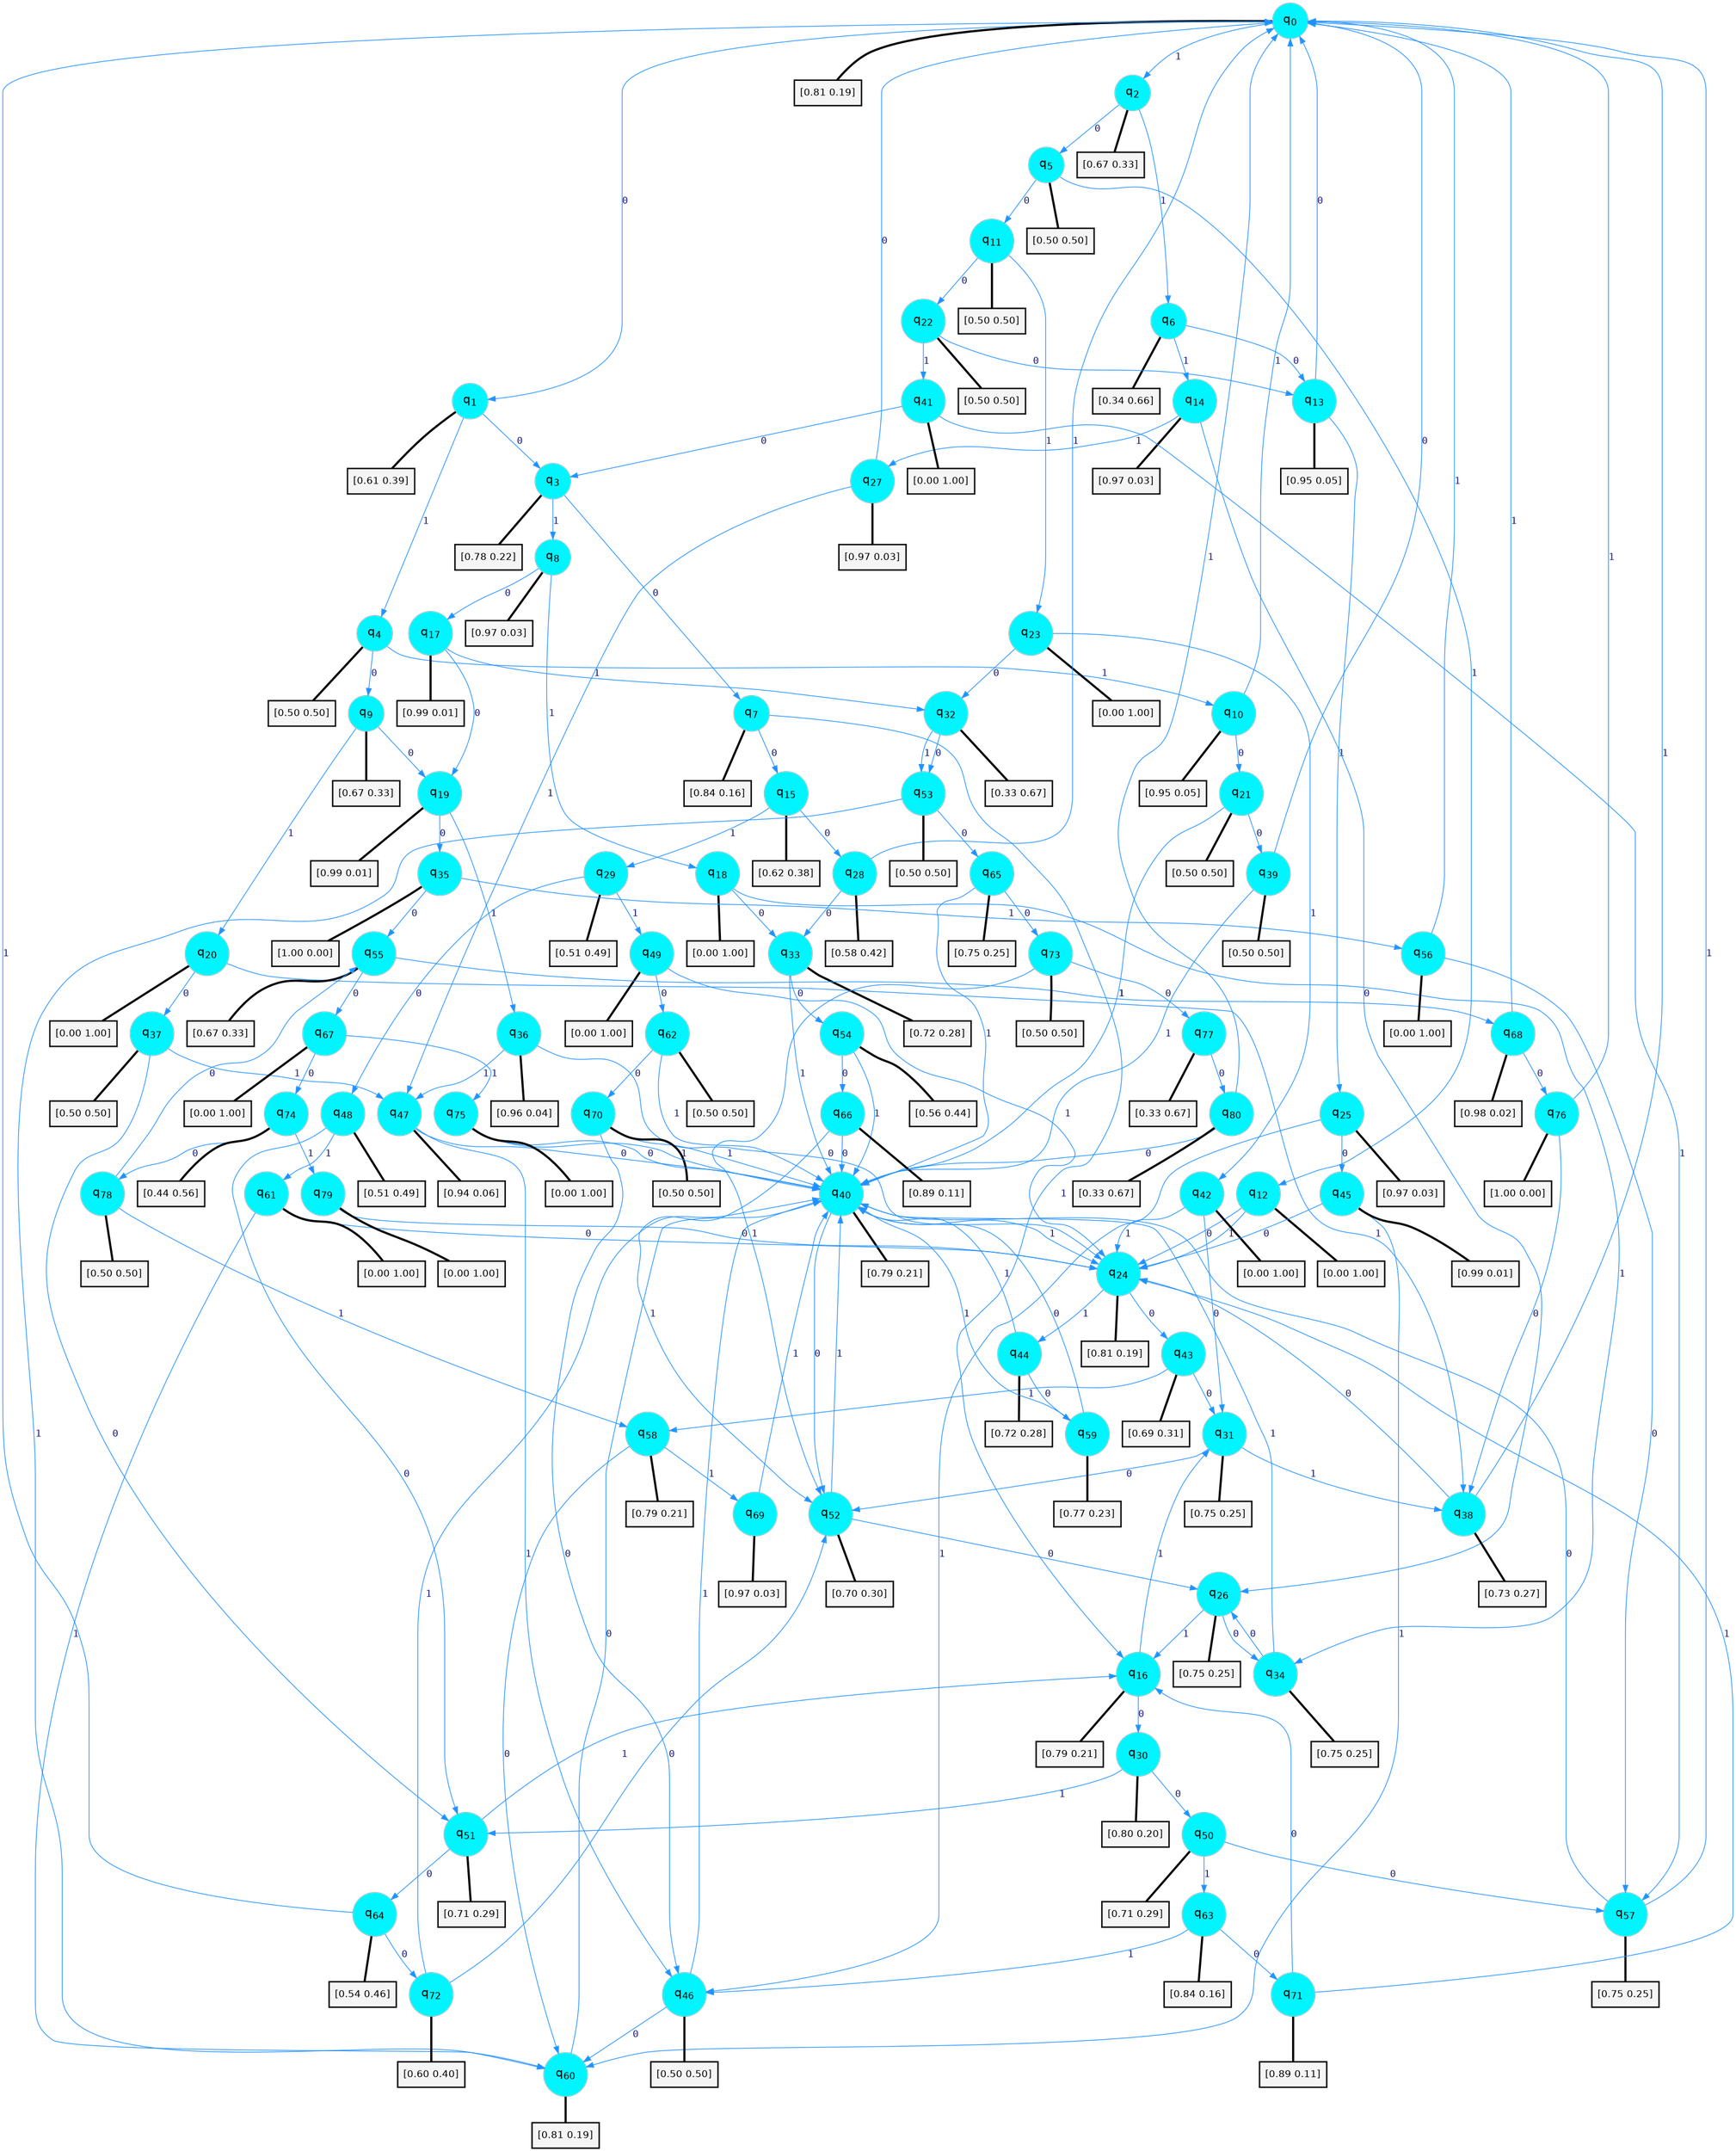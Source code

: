 digraph G {
graph [
bgcolor=transparent, dpi=300, rankdir=TD, size="40,25"];
node [
color=gray, fillcolor=turquoise1, fontcolor=black, fontname=Helvetica, fontsize=16, fontweight=bold, shape=circle, style=filled];
edge [
arrowsize=1, color=dodgerblue1, fontcolor=midnightblue, fontname=courier, fontweight=bold, penwidth=1, style=solid, weight=20];
0[label=<q<SUB>0</SUB>>];
1[label=<q<SUB>1</SUB>>];
2[label=<q<SUB>2</SUB>>];
3[label=<q<SUB>3</SUB>>];
4[label=<q<SUB>4</SUB>>];
5[label=<q<SUB>5</SUB>>];
6[label=<q<SUB>6</SUB>>];
7[label=<q<SUB>7</SUB>>];
8[label=<q<SUB>8</SUB>>];
9[label=<q<SUB>9</SUB>>];
10[label=<q<SUB>10</SUB>>];
11[label=<q<SUB>11</SUB>>];
12[label=<q<SUB>12</SUB>>];
13[label=<q<SUB>13</SUB>>];
14[label=<q<SUB>14</SUB>>];
15[label=<q<SUB>15</SUB>>];
16[label=<q<SUB>16</SUB>>];
17[label=<q<SUB>17</SUB>>];
18[label=<q<SUB>18</SUB>>];
19[label=<q<SUB>19</SUB>>];
20[label=<q<SUB>20</SUB>>];
21[label=<q<SUB>21</SUB>>];
22[label=<q<SUB>22</SUB>>];
23[label=<q<SUB>23</SUB>>];
24[label=<q<SUB>24</SUB>>];
25[label=<q<SUB>25</SUB>>];
26[label=<q<SUB>26</SUB>>];
27[label=<q<SUB>27</SUB>>];
28[label=<q<SUB>28</SUB>>];
29[label=<q<SUB>29</SUB>>];
30[label=<q<SUB>30</SUB>>];
31[label=<q<SUB>31</SUB>>];
32[label=<q<SUB>32</SUB>>];
33[label=<q<SUB>33</SUB>>];
34[label=<q<SUB>34</SUB>>];
35[label=<q<SUB>35</SUB>>];
36[label=<q<SUB>36</SUB>>];
37[label=<q<SUB>37</SUB>>];
38[label=<q<SUB>38</SUB>>];
39[label=<q<SUB>39</SUB>>];
40[label=<q<SUB>40</SUB>>];
41[label=<q<SUB>41</SUB>>];
42[label=<q<SUB>42</SUB>>];
43[label=<q<SUB>43</SUB>>];
44[label=<q<SUB>44</SUB>>];
45[label=<q<SUB>45</SUB>>];
46[label=<q<SUB>46</SUB>>];
47[label=<q<SUB>47</SUB>>];
48[label=<q<SUB>48</SUB>>];
49[label=<q<SUB>49</SUB>>];
50[label=<q<SUB>50</SUB>>];
51[label=<q<SUB>51</SUB>>];
52[label=<q<SUB>52</SUB>>];
53[label=<q<SUB>53</SUB>>];
54[label=<q<SUB>54</SUB>>];
55[label=<q<SUB>55</SUB>>];
56[label=<q<SUB>56</SUB>>];
57[label=<q<SUB>57</SUB>>];
58[label=<q<SUB>58</SUB>>];
59[label=<q<SUB>59</SUB>>];
60[label=<q<SUB>60</SUB>>];
61[label=<q<SUB>61</SUB>>];
62[label=<q<SUB>62</SUB>>];
63[label=<q<SUB>63</SUB>>];
64[label=<q<SUB>64</SUB>>];
65[label=<q<SUB>65</SUB>>];
66[label=<q<SUB>66</SUB>>];
67[label=<q<SUB>67</SUB>>];
68[label=<q<SUB>68</SUB>>];
69[label=<q<SUB>69</SUB>>];
70[label=<q<SUB>70</SUB>>];
71[label=<q<SUB>71</SUB>>];
72[label=<q<SUB>72</SUB>>];
73[label=<q<SUB>73</SUB>>];
74[label=<q<SUB>74</SUB>>];
75[label=<q<SUB>75</SUB>>];
76[label=<q<SUB>76</SUB>>];
77[label=<q<SUB>77</SUB>>];
78[label=<q<SUB>78</SUB>>];
79[label=<q<SUB>79</SUB>>];
80[label=<q<SUB>80</SUB>>];
81[label="[0.81 0.19]", shape=box,fontcolor=black, fontname=Helvetica, fontsize=14, penwidth=2, fillcolor=whitesmoke,color=black];
82[label="[0.61 0.39]", shape=box,fontcolor=black, fontname=Helvetica, fontsize=14, penwidth=2, fillcolor=whitesmoke,color=black];
83[label="[0.67 0.33]", shape=box,fontcolor=black, fontname=Helvetica, fontsize=14, penwidth=2, fillcolor=whitesmoke,color=black];
84[label="[0.78 0.22]", shape=box,fontcolor=black, fontname=Helvetica, fontsize=14, penwidth=2, fillcolor=whitesmoke,color=black];
85[label="[0.50 0.50]", shape=box,fontcolor=black, fontname=Helvetica, fontsize=14, penwidth=2, fillcolor=whitesmoke,color=black];
86[label="[0.50 0.50]", shape=box,fontcolor=black, fontname=Helvetica, fontsize=14, penwidth=2, fillcolor=whitesmoke,color=black];
87[label="[0.34 0.66]", shape=box,fontcolor=black, fontname=Helvetica, fontsize=14, penwidth=2, fillcolor=whitesmoke,color=black];
88[label="[0.84 0.16]", shape=box,fontcolor=black, fontname=Helvetica, fontsize=14, penwidth=2, fillcolor=whitesmoke,color=black];
89[label="[0.97 0.03]", shape=box,fontcolor=black, fontname=Helvetica, fontsize=14, penwidth=2, fillcolor=whitesmoke,color=black];
90[label="[0.67 0.33]", shape=box,fontcolor=black, fontname=Helvetica, fontsize=14, penwidth=2, fillcolor=whitesmoke,color=black];
91[label="[0.95 0.05]", shape=box,fontcolor=black, fontname=Helvetica, fontsize=14, penwidth=2, fillcolor=whitesmoke,color=black];
92[label="[0.50 0.50]", shape=box,fontcolor=black, fontname=Helvetica, fontsize=14, penwidth=2, fillcolor=whitesmoke,color=black];
93[label="[0.00 1.00]", shape=box,fontcolor=black, fontname=Helvetica, fontsize=14, penwidth=2, fillcolor=whitesmoke,color=black];
94[label="[0.95 0.05]", shape=box,fontcolor=black, fontname=Helvetica, fontsize=14, penwidth=2, fillcolor=whitesmoke,color=black];
95[label="[0.97 0.03]", shape=box,fontcolor=black, fontname=Helvetica, fontsize=14, penwidth=2, fillcolor=whitesmoke,color=black];
96[label="[0.62 0.38]", shape=box,fontcolor=black, fontname=Helvetica, fontsize=14, penwidth=2, fillcolor=whitesmoke,color=black];
97[label="[0.79 0.21]", shape=box,fontcolor=black, fontname=Helvetica, fontsize=14, penwidth=2, fillcolor=whitesmoke,color=black];
98[label="[0.99 0.01]", shape=box,fontcolor=black, fontname=Helvetica, fontsize=14, penwidth=2, fillcolor=whitesmoke,color=black];
99[label="[0.00 1.00]", shape=box,fontcolor=black, fontname=Helvetica, fontsize=14, penwidth=2, fillcolor=whitesmoke,color=black];
100[label="[0.99 0.01]", shape=box,fontcolor=black, fontname=Helvetica, fontsize=14, penwidth=2, fillcolor=whitesmoke,color=black];
101[label="[0.00 1.00]", shape=box,fontcolor=black, fontname=Helvetica, fontsize=14, penwidth=2, fillcolor=whitesmoke,color=black];
102[label="[0.50 0.50]", shape=box,fontcolor=black, fontname=Helvetica, fontsize=14, penwidth=2, fillcolor=whitesmoke,color=black];
103[label="[0.50 0.50]", shape=box,fontcolor=black, fontname=Helvetica, fontsize=14, penwidth=2, fillcolor=whitesmoke,color=black];
104[label="[0.00 1.00]", shape=box,fontcolor=black, fontname=Helvetica, fontsize=14, penwidth=2, fillcolor=whitesmoke,color=black];
105[label="[0.81 0.19]", shape=box,fontcolor=black, fontname=Helvetica, fontsize=14, penwidth=2, fillcolor=whitesmoke,color=black];
106[label="[0.97 0.03]", shape=box,fontcolor=black, fontname=Helvetica, fontsize=14, penwidth=2, fillcolor=whitesmoke,color=black];
107[label="[0.75 0.25]", shape=box,fontcolor=black, fontname=Helvetica, fontsize=14, penwidth=2, fillcolor=whitesmoke,color=black];
108[label="[0.97 0.03]", shape=box,fontcolor=black, fontname=Helvetica, fontsize=14, penwidth=2, fillcolor=whitesmoke,color=black];
109[label="[0.58 0.42]", shape=box,fontcolor=black, fontname=Helvetica, fontsize=14, penwidth=2, fillcolor=whitesmoke,color=black];
110[label="[0.51 0.49]", shape=box,fontcolor=black, fontname=Helvetica, fontsize=14, penwidth=2, fillcolor=whitesmoke,color=black];
111[label="[0.80 0.20]", shape=box,fontcolor=black, fontname=Helvetica, fontsize=14, penwidth=2, fillcolor=whitesmoke,color=black];
112[label="[0.75 0.25]", shape=box,fontcolor=black, fontname=Helvetica, fontsize=14, penwidth=2, fillcolor=whitesmoke,color=black];
113[label="[0.33 0.67]", shape=box,fontcolor=black, fontname=Helvetica, fontsize=14, penwidth=2, fillcolor=whitesmoke,color=black];
114[label="[0.72 0.28]", shape=box,fontcolor=black, fontname=Helvetica, fontsize=14, penwidth=2, fillcolor=whitesmoke,color=black];
115[label="[0.75 0.25]", shape=box,fontcolor=black, fontname=Helvetica, fontsize=14, penwidth=2, fillcolor=whitesmoke,color=black];
116[label="[1.00 0.00]", shape=box,fontcolor=black, fontname=Helvetica, fontsize=14, penwidth=2, fillcolor=whitesmoke,color=black];
117[label="[0.96 0.04]", shape=box,fontcolor=black, fontname=Helvetica, fontsize=14, penwidth=2, fillcolor=whitesmoke,color=black];
118[label="[0.50 0.50]", shape=box,fontcolor=black, fontname=Helvetica, fontsize=14, penwidth=2, fillcolor=whitesmoke,color=black];
119[label="[0.73 0.27]", shape=box,fontcolor=black, fontname=Helvetica, fontsize=14, penwidth=2, fillcolor=whitesmoke,color=black];
120[label="[0.50 0.50]", shape=box,fontcolor=black, fontname=Helvetica, fontsize=14, penwidth=2, fillcolor=whitesmoke,color=black];
121[label="[0.79 0.21]", shape=box,fontcolor=black, fontname=Helvetica, fontsize=14, penwidth=2, fillcolor=whitesmoke,color=black];
122[label="[0.00 1.00]", shape=box,fontcolor=black, fontname=Helvetica, fontsize=14, penwidth=2, fillcolor=whitesmoke,color=black];
123[label="[0.00 1.00]", shape=box,fontcolor=black, fontname=Helvetica, fontsize=14, penwidth=2, fillcolor=whitesmoke,color=black];
124[label="[0.69 0.31]", shape=box,fontcolor=black, fontname=Helvetica, fontsize=14, penwidth=2, fillcolor=whitesmoke,color=black];
125[label="[0.72 0.28]", shape=box,fontcolor=black, fontname=Helvetica, fontsize=14, penwidth=2, fillcolor=whitesmoke,color=black];
126[label="[0.99 0.01]", shape=box,fontcolor=black, fontname=Helvetica, fontsize=14, penwidth=2, fillcolor=whitesmoke,color=black];
127[label="[0.50 0.50]", shape=box,fontcolor=black, fontname=Helvetica, fontsize=14, penwidth=2, fillcolor=whitesmoke,color=black];
128[label="[0.94 0.06]", shape=box,fontcolor=black, fontname=Helvetica, fontsize=14, penwidth=2, fillcolor=whitesmoke,color=black];
129[label="[0.51 0.49]", shape=box,fontcolor=black, fontname=Helvetica, fontsize=14, penwidth=2, fillcolor=whitesmoke,color=black];
130[label="[0.00 1.00]", shape=box,fontcolor=black, fontname=Helvetica, fontsize=14, penwidth=2, fillcolor=whitesmoke,color=black];
131[label="[0.71 0.29]", shape=box,fontcolor=black, fontname=Helvetica, fontsize=14, penwidth=2, fillcolor=whitesmoke,color=black];
132[label="[0.71 0.29]", shape=box,fontcolor=black, fontname=Helvetica, fontsize=14, penwidth=2, fillcolor=whitesmoke,color=black];
133[label="[0.70 0.30]", shape=box,fontcolor=black, fontname=Helvetica, fontsize=14, penwidth=2, fillcolor=whitesmoke,color=black];
134[label="[0.50 0.50]", shape=box,fontcolor=black, fontname=Helvetica, fontsize=14, penwidth=2, fillcolor=whitesmoke,color=black];
135[label="[0.56 0.44]", shape=box,fontcolor=black, fontname=Helvetica, fontsize=14, penwidth=2, fillcolor=whitesmoke,color=black];
136[label="[0.67 0.33]", shape=box,fontcolor=black, fontname=Helvetica, fontsize=14, penwidth=2, fillcolor=whitesmoke,color=black];
137[label="[0.00 1.00]", shape=box,fontcolor=black, fontname=Helvetica, fontsize=14, penwidth=2, fillcolor=whitesmoke,color=black];
138[label="[0.75 0.25]", shape=box,fontcolor=black, fontname=Helvetica, fontsize=14, penwidth=2, fillcolor=whitesmoke,color=black];
139[label="[0.79 0.21]", shape=box,fontcolor=black, fontname=Helvetica, fontsize=14, penwidth=2, fillcolor=whitesmoke,color=black];
140[label="[0.77 0.23]", shape=box,fontcolor=black, fontname=Helvetica, fontsize=14, penwidth=2, fillcolor=whitesmoke,color=black];
141[label="[0.81 0.19]", shape=box,fontcolor=black, fontname=Helvetica, fontsize=14, penwidth=2, fillcolor=whitesmoke,color=black];
142[label="[0.00 1.00]", shape=box,fontcolor=black, fontname=Helvetica, fontsize=14, penwidth=2, fillcolor=whitesmoke,color=black];
143[label="[0.50 0.50]", shape=box,fontcolor=black, fontname=Helvetica, fontsize=14, penwidth=2, fillcolor=whitesmoke,color=black];
144[label="[0.84 0.16]", shape=box,fontcolor=black, fontname=Helvetica, fontsize=14, penwidth=2, fillcolor=whitesmoke,color=black];
145[label="[0.54 0.46]", shape=box,fontcolor=black, fontname=Helvetica, fontsize=14, penwidth=2, fillcolor=whitesmoke,color=black];
146[label="[0.75 0.25]", shape=box,fontcolor=black, fontname=Helvetica, fontsize=14, penwidth=2, fillcolor=whitesmoke,color=black];
147[label="[0.89 0.11]", shape=box,fontcolor=black, fontname=Helvetica, fontsize=14, penwidth=2, fillcolor=whitesmoke,color=black];
148[label="[0.00 1.00]", shape=box,fontcolor=black, fontname=Helvetica, fontsize=14, penwidth=2, fillcolor=whitesmoke,color=black];
149[label="[0.98 0.02]", shape=box,fontcolor=black, fontname=Helvetica, fontsize=14, penwidth=2, fillcolor=whitesmoke,color=black];
150[label="[0.97 0.03]", shape=box,fontcolor=black, fontname=Helvetica, fontsize=14, penwidth=2, fillcolor=whitesmoke,color=black];
151[label="[0.50 0.50]", shape=box,fontcolor=black, fontname=Helvetica, fontsize=14, penwidth=2, fillcolor=whitesmoke,color=black];
152[label="[0.89 0.11]", shape=box,fontcolor=black, fontname=Helvetica, fontsize=14, penwidth=2, fillcolor=whitesmoke,color=black];
153[label="[0.60 0.40]", shape=box,fontcolor=black, fontname=Helvetica, fontsize=14, penwidth=2, fillcolor=whitesmoke,color=black];
154[label="[0.50 0.50]", shape=box,fontcolor=black, fontname=Helvetica, fontsize=14, penwidth=2, fillcolor=whitesmoke,color=black];
155[label="[0.44 0.56]", shape=box,fontcolor=black, fontname=Helvetica, fontsize=14, penwidth=2, fillcolor=whitesmoke,color=black];
156[label="[0.00 1.00]", shape=box,fontcolor=black, fontname=Helvetica, fontsize=14, penwidth=2, fillcolor=whitesmoke,color=black];
157[label="[1.00 0.00]", shape=box,fontcolor=black, fontname=Helvetica, fontsize=14, penwidth=2, fillcolor=whitesmoke,color=black];
158[label="[0.33 0.67]", shape=box,fontcolor=black, fontname=Helvetica, fontsize=14, penwidth=2, fillcolor=whitesmoke,color=black];
159[label="[0.50 0.50]", shape=box,fontcolor=black, fontname=Helvetica, fontsize=14, penwidth=2, fillcolor=whitesmoke,color=black];
160[label="[0.00 1.00]", shape=box,fontcolor=black, fontname=Helvetica, fontsize=14, penwidth=2, fillcolor=whitesmoke,color=black];
161[label="[0.33 0.67]", shape=box,fontcolor=black, fontname=Helvetica, fontsize=14, penwidth=2, fillcolor=whitesmoke,color=black];
0->1 [label=0];
0->2 [label=1];
0->81 [arrowhead=none, penwidth=3,color=black];
1->3 [label=0];
1->4 [label=1];
1->82 [arrowhead=none, penwidth=3,color=black];
2->5 [label=0];
2->6 [label=1];
2->83 [arrowhead=none, penwidth=3,color=black];
3->7 [label=0];
3->8 [label=1];
3->84 [arrowhead=none, penwidth=3,color=black];
4->9 [label=0];
4->10 [label=1];
4->85 [arrowhead=none, penwidth=3,color=black];
5->11 [label=0];
5->12 [label=1];
5->86 [arrowhead=none, penwidth=3,color=black];
6->13 [label=0];
6->14 [label=1];
6->87 [arrowhead=none, penwidth=3,color=black];
7->15 [label=0];
7->16 [label=1];
7->88 [arrowhead=none, penwidth=3,color=black];
8->17 [label=0];
8->18 [label=1];
8->89 [arrowhead=none, penwidth=3,color=black];
9->19 [label=0];
9->20 [label=1];
9->90 [arrowhead=none, penwidth=3,color=black];
10->21 [label=0];
10->0 [label=1];
10->91 [arrowhead=none, penwidth=3,color=black];
11->22 [label=0];
11->23 [label=1];
11->92 [arrowhead=none, penwidth=3,color=black];
12->24 [label=0];
12->24 [label=1];
12->93 [arrowhead=none, penwidth=3,color=black];
13->0 [label=0];
13->25 [label=1];
13->94 [arrowhead=none, penwidth=3,color=black];
14->26 [label=0];
14->27 [label=1];
14->95 [arrowhead=none, penwidth=3,color=black];
15->28 [label=0];
15->29 [label=1];
15->96 [arrowhead=none, penwidth=3,color=black];
16->30 [label=0];
16->31 [label=1];
16->97 [arrowhead=none, penwidth=3,color=black];
17->19 [label=0];
17->32 [label=1];
17->98 [arrowhead=none, penwidth=3,color=black];
18->33 [label=0];
18->34 [label=1];
18->99 [arrowhead=none, penwidth=3,color=black];
19->35 [label=0];
19->36 [label=1];
19->100 [arrowhead=none, penwidth=3,color=black];
20->37 [label=0];
20->38 [label=1];
20->101 [arrowhead=none, penwidth=3,color=black];
21->39 [label=0];
21->40 [label=1];
21->102 [arrowhead=none, penwidth=3,color=black];
22->13 [label=0];
22->41 [label=1];
22->103 [arrowhead=none, penwidth=3,color=black];
23->32 [label=0];
23->42 [label=1];
23->104 [arrowhead=none, penwidth=3,color=black];
24->43 [label=0];
24->44 [label=1];
24->105 [arrowhead=none, penwidth=3,color=black];
25->45 [label=0];
25->46 [label=1];
25->106 [arrowhead=none, penwidth=3,color=black];
26->34 [label=0];
26->16 [label=1];
26->107 [arrowhead=none, penwidth=3,color=black];
27->0 [label=0];
27->47 [label=1];
27->108 [arrowhead=none, penwidth=3,color=black];
28->33 [label=0];
28->0 [label=1];
28->109 [arrowhead=none, penwidth=3,color=black];
29->48 [label=0];
29->49 [label=1];
29->110 [arrowhead=none, penwidth=3,color=black];
30->50 [label=0];
30->51 [label=1];
30->111 [arrowhead=none, penwidth=3,color=black];
31->52 [label=0];
31->38 [label=1];
31->112 [arrowhead=none, penwidth=3,color=black];
32->53 [label=0];
32->53 [label=1];
32->113 [arrowhead=none, penwidth=3,color=black];
33->54 [label=0];
33->40 [label=1];
33->114 [arrowhead=none, penwidth=3,color=black];
34->26 [label=0];
34->40 [label=1];
34->115 [arrowhead=none, penwidth=3,color=black];
35->55 [label=0];
35->56 [label=1];
35->116 [arrowhead=none, penwidth=3,color=black];
36->24 [label=0];
36->47 [label=1];
36->117 [arrowhead=none, penwidth=3,color=black];
37->51 [label=0];
37->47 [label=1];
37->118 [arrowhead=none, penwidth=3,color=black];
38->24 [label=0];
38->0 [label=1];
38->119 [arrowhead=none, penwidth=3,color=black];
39->0 [label=0];
39->40 [label=1];
39->120 [arrowhead=none, penwidth=3,color=black];
40->52 [label=0];
40->24 [label=1];
40->121 [arrowhead=none, penwidth=3,color=black];
41->3 [label=0];
41->57 [label=1];
41->122 [arrowhead=none, penwidth=3,color=black];
42->31 [label=0];
42->24 [label=1];
42->123 [arrowhead=none, penwidth=3,color=black];
43->31 [label=0];
43->58 [label=1];
43->124 [arrowhead=none, penwidth=3,color=black];
44->59 [label=0];
44->40 [label=1];
44->125 [arrowhead=none, penwidth=3,color=black];
45->24 [label=0];
45->60 [label=1];
45->126 [arrowhead=none, penwidth=3,color=black];
46->60 [label=0];
46->40 [label=1];
46->127 [arrowhead=none, penwidth=3,color=black];
47->40 [label=0];
47->46 [label=1];
47->128 [arrowhead=none, penwidth=3,color=black];
48->51 [label=0];
48->61 [label=1];
48->129 [arrowhead=none, penwidth=3,color=black];
49->62 [label=0];
49->24 [label=1];
49->130 [arrowhead=none, penwidth=3,color=black];
50->57 [label=0];
50->63 [label=1];
50->131 [arrowhead=none, penwidth=3,color=black];
51->64 [label=0];
51->16 [label=1];
51->132 [arrowhead=none, penwidth=3,color=black];
52->26 [label=0];
52->40 [label=1];
52->133 [arrowhead=none, penwidth=3,color=black];
53->65 [label=0];
53->60 [label=1];
53->134 [arrowhead=none, penwidth=3,color=black];
54->66 [label=0];
54->40 [label=1];
54->135 [arrowhead=none, penwidth=3,color=black];
55->67 [label=0];
55->68 [label=1];
55->136 [arrowhead=none, penwidth=3,color=black];
56->57 [label=0];
56->0 [label=1];
56->137 [arrowhead=none, penwidth=3,color=black];
57->40 [label=0];
57->0 [label=1];
57->138 [arrowhead=none, penwidth=3,color=black];
58->60 [label=0];
58->69 [label=1];
58->139 [arrowhead=none, penwidth=3,color=black];
59->40 [label=0];
59->40 [label=1];
59->140 [arrowhead=none, penwidth=3,color=black];
60->40 [label=0];
60->141 [arrowhead=none, penwidth=3,color=black];
61->24 [label=0];
61->60 [label=1];
61->142 [arrowhead=none, penwidth=3,color=black];
62->70 [label=0];
62->40 [label=1];
62->143 [arrowhead=none, penwidth=3,color=black];
63->71 [label=0];
63->46 [label=1];
63->144 [arrowhead=none, penwidth=3,color=black];
64->72 [label=0];
64->0 [label=1];
64->145 [arrowhead=none, penwidth=3,color=black];
65->73 [label=0];
65->40 [label=1];
65->146 [arrowhead=none, penwidth=3,color=black];
66->40 [label=0];
66->52 [label=1];
66->147 [arrowhead=none, penwidth=3,color=black];
67->74 [label=0];
67->75 [label=1];
67->148 [arrowhead=none, penwidth=3,color=black];
68->76 [label=0];
68->0 [label=1];
68->149 [arrowhead=none, penwidth=3,color=black];
69->40 [label=1];
69->150 [arrowhead=none, penwidth=3,color=black];
70->46 [label=0];
70->40 [label=1];
70->151 [arrowhead=none, penwidth=3,color=black];
71->16 [label=0];
71->24 [label=1];
71->152 [arrowhead=none, penwidth=3,color=black];
72->52 [label=0];
72->40 [label=1];
72->153 [arrowhead=none, penwidth=3,color=black];
73->77 [label=0];
73->52 [label=1];
73->154 [arrowhead=none, penwidth=3,color=black];
74->78 [label=0];
74->79 [label=1];
74->155 [arrowhead=none, penwidth=3,color=black];
75->40 [label=0];
75->40 [label=1];
75->156 [arrowhead=none, penwidth=3,color=black];
76->38 [label=0];
76->0 [label=1];
76->157 [arrowhead=none, penwidth=3,color=black];
77->80 [label=0];
77->158 [arrowhead=none, penwidth=3,color=black];
78->55 [label=0];
78->58 [label=1];
78->159 [arrowhead=none, penwidth=3,color=black];
79->24 [label=0];
79->160 [arrowhead=none, penwidth=3,color=black];
80->40 [label=0];
80->0 [label=1];
80->161 [arrowhead=none, penwidth=3,color=black];
}
